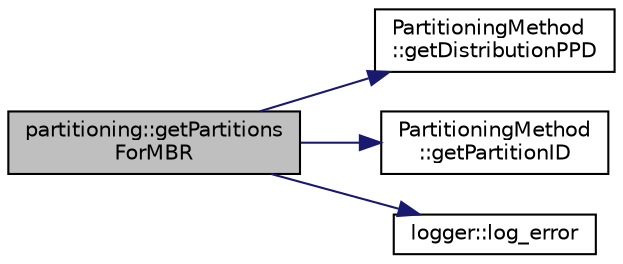 digraph "partitioning::getPartitionsForMBR"
{
 // LATEX_PDF_SIZE
  bgcolor="transparent";
  edge [fontname="Helvetica",fontsize="10",labelfontname="Helvetica",labelfontsize="10"];
  node [fontname="Helvetica",fontsize="10",shape=record];
  rankdir="LR";
  Node1 [label="partitioning::getPartitions\lForMBR",height=0.2,width=0.4,color="black", fillcolor="grey75", style="filled", fontcolor="black",tooltip="Calculates the intersecting partitions in the distribution grid for the given MBR."];
  Node1 -> Node2 [color="midnightblue",fontsize="10",style="solid",fontname="Helvetica"];
  Node2 [label="PartitioningMethod\l::getDistributionPPD",height=0.2,width=0.4,color="black",URL="$structPartitioningMethod.html#a03f1ef0f2cdcc9ac6a5b30c170630dc7",tooltip="Abstract method. Returns the number of partitions per dimension in the data distribution grid."];
  Node1 -> Node3 [color="midnightblue",fontsize="10",style="solid",fontname="Helvetica"];
  Node3 [label="PartitioningMethod\l::getPartitionID",height=0.2,width=0.4,color="black",URL="$structPartitioningMethod.html#a3120fb7f2adf325345336d48b421e33a",tooltip="Abstract method. Returns the partition ID in the distribution grid for the given indices,..."];
  Node1 -> Node4 [color="midnightblue",fontsize="10",style="solid",fontname="Helvetica"];
  Node4 [label="logger::log_error",height=0.2,width=0.4,color="black",URL="$namespacelogger.html#a53f34feeb22a94db295af05b8b2aab5c",tooltip="Error logging function with template arguments. Separates input parameters with spaces...."];
}
